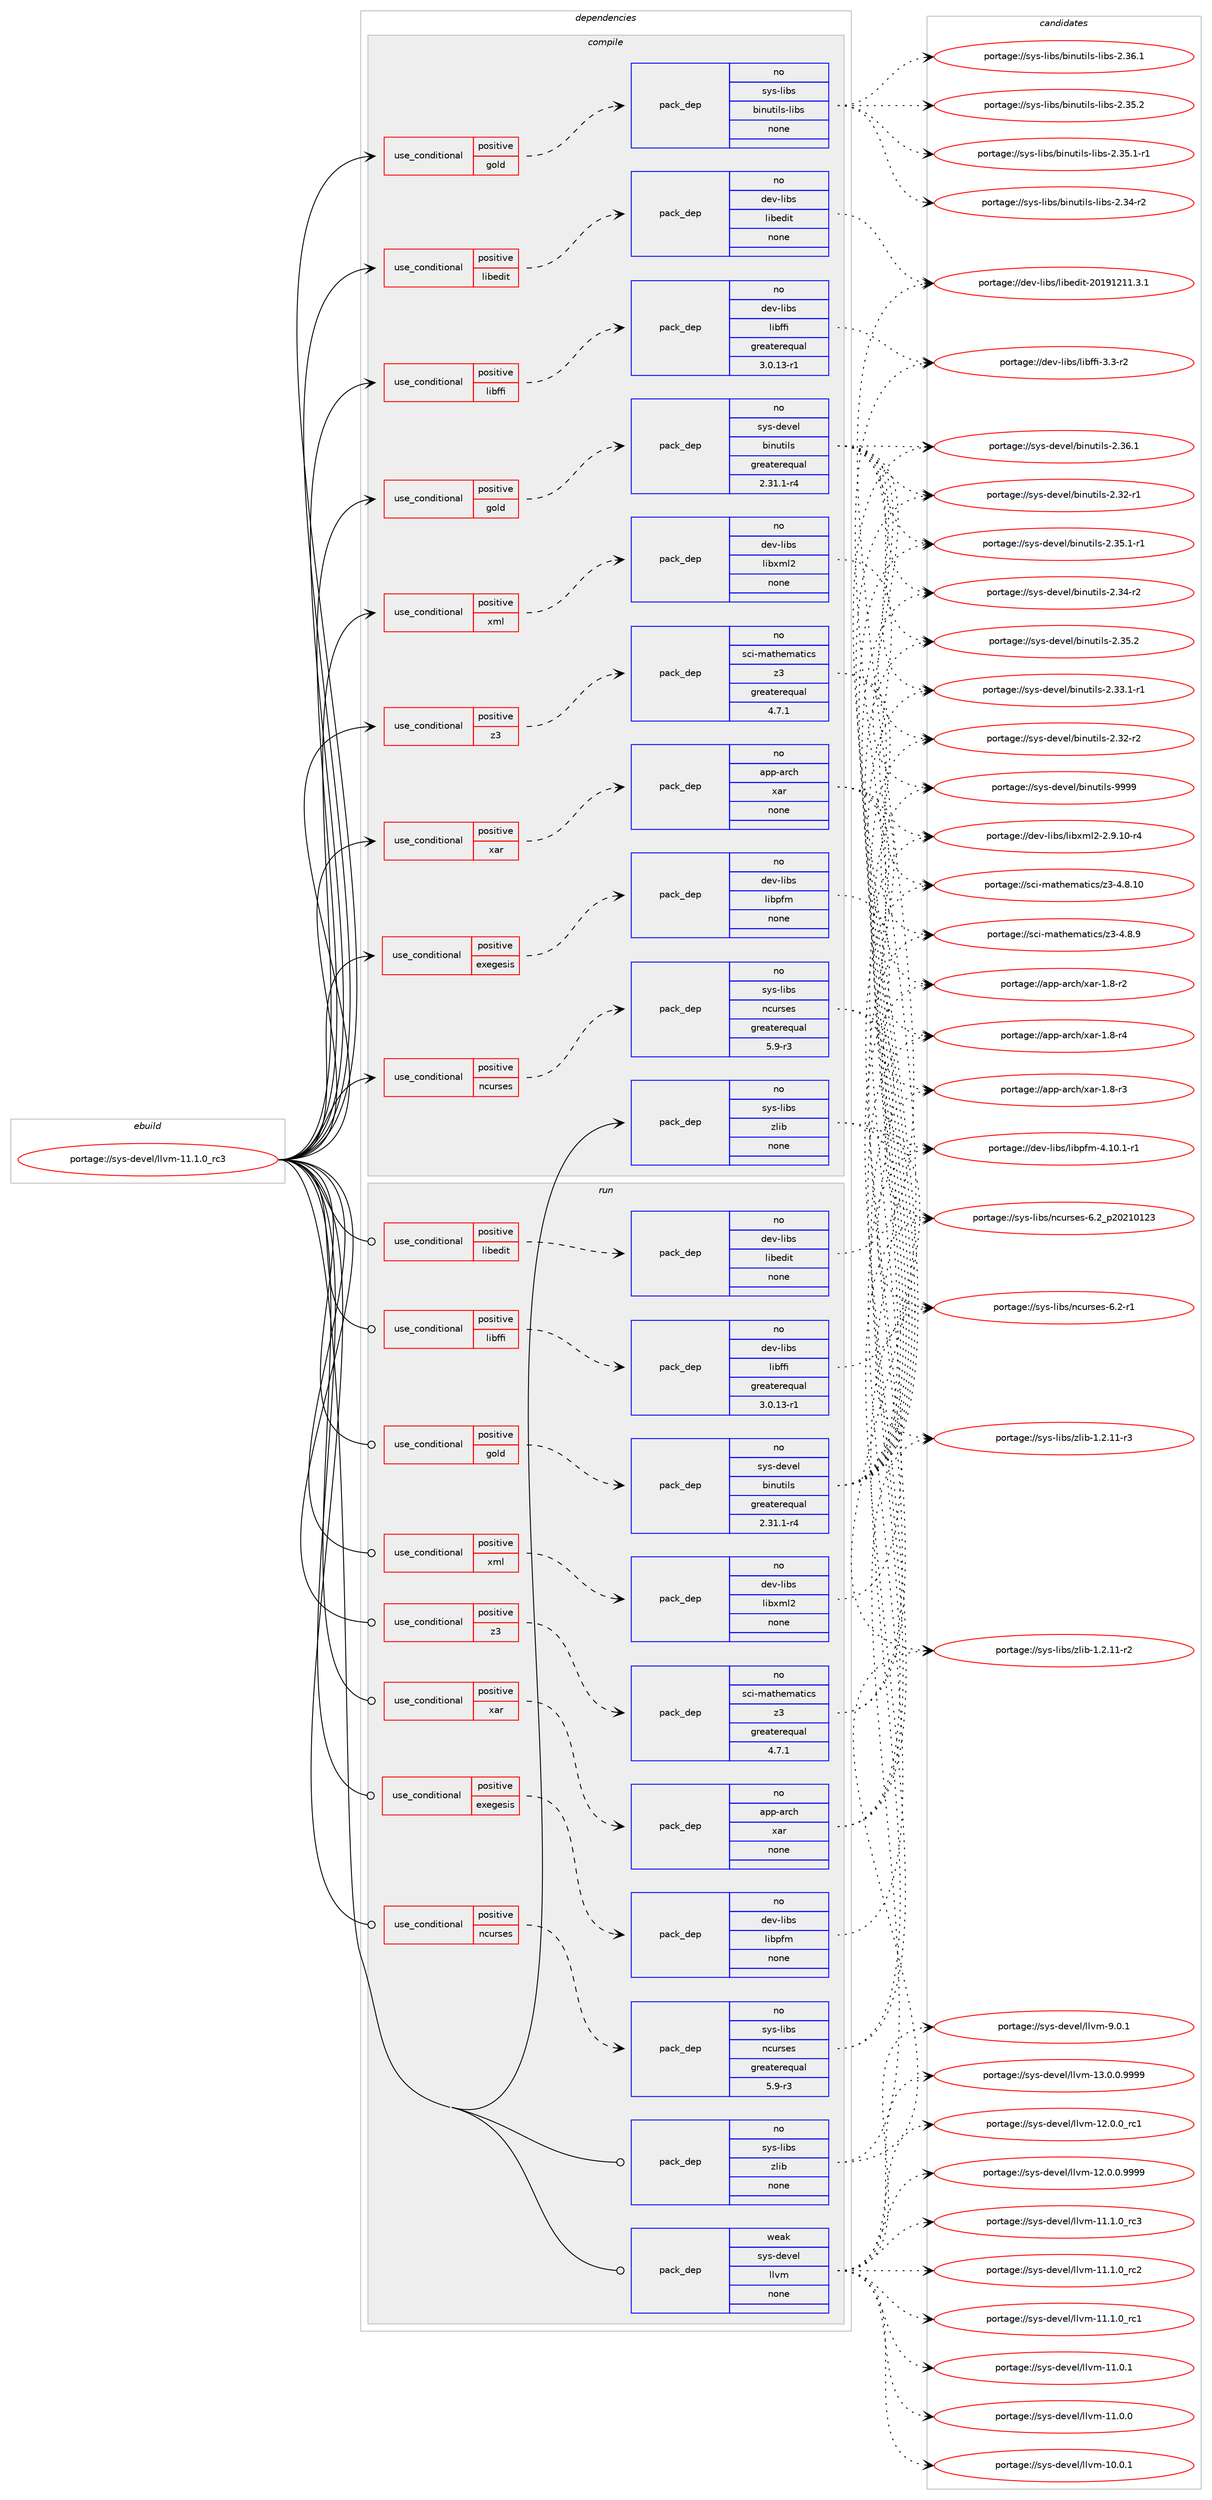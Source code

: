 digraph prolog {

# *************
# Graph options
# *************

newrank=true;
concentrate=true;
compound=true;
graph [rankdir=LR,fontname=Helvetica,fontsize=10,ranksep=1.5];#, ranksep=2.5, nodesep=0.2];
edge  [arrowhead=vee];
node  [fontname=Helvetica,fontsize=10];

# **********
# The ebuild
# **********

subgraph cluster_leftcol {
color=gray;
rank=same;
label=<<i>ebuild</i>>;
id [label="portage://sys-devel/llvm-11.1.0_rc3", color=red, width=4, href="../sys-devel/llvm-11.1.0_rc3.svg"];
}

# ****************
# The dependencies
# ****************

subgraph cluster_midcol {
color=gray;
label=<<i>dependencies</i>>;
subgraph cluster_compile {
fillcolor="#eeeeee";
style=filled;
label=<<i>compile</i>>;
subgraph cond1122 {
dependency4768 [label=<<TABLE BORDER="0" CELLBORDER="1" CELLSPACING="0" CELLPADDING="4"><TR><TD ROWSPAN="3" CELLPADDING="10">use_conditional</TD></TR><TR><TD>positive</TD></TR><TR><TD>exegesis</TD></TR></TABLE>>, shape=none, color=red];
subgraph pack3574 {
dependency4769 [label=<<TABLE BORDER="0" CELLBORDER="1" CELLSPACING="0" CELLPADDING="4" WIDTH="220"><TR><TD ROWSPAN="6" CELLPADDING="30">pack_dep</TD></TR><TR><TD WIDTH="110">no</TD></TR><TR><TD>dev-libs</TD></TR><TR><TD>libpfm</TD></TR><TR><TD>none</TD></TR><TR><TD></TD></TR></TABLE>>, shape=none, color=blue];
}
dependency4768:e -> dependency4769:w [weight=20,style="dashed",arrowhead="vee"];
}
id:e -> dependency4768:w [weight=20,style="solid",arrowhead="vee"];
subgraph cond1123 {
dependency4770 [label=<<TABLE BORDER="0" CELLBORDER="1" CELLSPACING="0" CELLPADDING="4"><TR><TD ROWSPAN="3" CELLPADDING="10">use_conditional</TD></TR><TR><TD>positive</TD></TR><TR><TD>gold</TD></TR></TABLE>>, shape=none, color=red];
subgraph pack3575 {
dependency4771 [label=<<TABLE BORDER="0" CELLBORDER="1" CELLSPACING="0" CELLPADDING="4" WIDTH="220"><TR><TD ROWSPAN="6" CELLPADDING="30">pack_dep</TD></TR><TR><TD WIDTH="110">no</TD></TR><TR><TD>sys-devel</TD></TR><TR><TD>binutils</TD></TR><TR><TD>greaterequal</TD></TR><TR><TD>2.31.1-r4</TD></TR></TABLE>>, shape=none, color=blue];
}
dependency4770:e -> dependency4771:w [weight=20,style="dashed",arrowhead="vee"];
}
id:e -> dependency4770:w [weight=20,style="solid",arrowhead="vee"];
subgraph cond1124 {
dependency4772 [label=<<TABLE BORDER="0" CELLBORDER="1" CELLSPACING="0" CELLPADDING="4"><TR><TD ROWSPAN="3" CELLPADDING="10">use_conditional</TD></TR><TR><TD>positive</TD></TR><TR><TD>gold</TD></TR></TABLE>>, shape=none, color=red];
subgraph pack3576 {
dependency4773 [label=<<TABLE BORDER="0" CELLBORDER="1" CELLSPACING="0" CELLPADDING="4" WIDTH="220"><TR><TD ROWSPAN="6" CELLPADDING="30">pack_dep</TD></TR><TR><TD WIDTH="110">no</TD></TR><TR><TD>sys-libs</TD></TR><TR><TD>binutils-libs</TD></TR><TR><TD>none</TD></TR><TR><TD></TD></TR></TABLE>>, shape=none, color=blue];
}
dependency4772:e -> dependency4773:w [weight=20,style="dashed",arrowhead="vee"];
}
id:e -> dependency4772:w [weight=20,style="solid",arrowhead="vee"];
subgraph cond1125 {
dependency4774 [label=<<TABLE BORDER="0" CELLBORDER="1" CELLSPACING="0" CELLPADDING="4"><TR><TD ROWSPAN="3" CELLPADDING="10">use_conditional</TD></TR><TR><TD>positive</TD></TR><TR><TD>libedit</TD></TR></TABLE>>, shape=none, color=red];
subgraph pack3577 {
dependency4775 [label=<<TABLE BORDER="0" CELLBORDER="1" CELLSPACING="0" CELLPADDING="4" WIDTH="220"><TR><TD ROWSPAN="6" CELLPADDING="30">pack_dep</TD></TR><TR><TD WIDTH="110">no</TD></TR><TR><TD>dev-libs</TD></TR><TR><TD>libedit</TD></TR><TR><TD>none</TD></TR><TR><TD></TD></TR></TABLE>>, shape=none, color=blue];
}
dependency4774:e -> dependency4775:w [weight=20,style="dashed",arrowhead="vee"];
}
id:e -> dependency4774:w [weight=20,style="solid",arrowhead="vee"];
subgraph cond1126 {
dependency4776 [label=<<TABLE BORDER="0" CELLBORDER="1" CELLSPACING="0" CELLPADDING="4"><TR><TD ROWSPAN="3" CELLPADDING="10">use_conditional</TD></TR><TR><TD>positive</TD></TR><TR><TD>libffi</TD></TR></TABLE>>, shape=none, color=red];
subgraph pack3578 {
dependency4777 [label=<<TABLE BORDER="0" CELLBORDER="1" CELLSPACING="0" CELLPADDING="4" WIDTH="220"><TR><TD ROWSPAN="6" CELLPADDING="30">pack_dep</TD></TR><TR><TD WIDTH="110">no</TD></TR><TR><TD>dev-libs</TD></TR><TR><TD>libffi</TD></TR><TR><TD>greaterequal</TD></TR><TR><TD>3.0.13-r1</TD></TR></TABLE>>, shape=none, color=blue];
}
dependency4776:e -> dependency4777:w [weight=20,style="dashed",arrowhead="vee"];
}
id:e -> dependency4776:w [weight=20,style="solid",arrowhead="vee"];
subgraph cond1127 {
dependency4778 [label=<<TABLE BORDER="0" CELLBORDER="1" CELLSPACING="0" CELLPADDING="4"><TR><TD ROWSPAN="3" CELLPADDING="10">use_conditional</TD></TR><TR><TD>positive</TD></TR><TR><TD>ncurses</TD></TR></TABLE>>, shape=none, color=red];
subgraph pack3579 {
dependency4779 [label=<<TABLE BORDER="0" CELLBORDER="1" CELLSPACING="0" CELLPADDING="4" WIDTH="220"><TR><TD ROWSPAN="6" CELLPADDING="30">pack_dep</TD></TR><TR><TD WIDTH="110">no</TD></TR><TR><TD>sys-libs</TD></TR><TR><TD>ncurses</TD></TR><TR><TD>greaterequal</TD></TR><TR><TD>5.9-r3</TD></TR></TABLE>>, shape=none, color=blue];
}
dependency4778:e -> dependency4779:w [weight=20,style="dashed",arrowhead="vee"];
}
id:e -> dependency4778:w [weight=20,style="solid",arrowhead="vee"];
subgraph cond1128 {
dependency4780 [label=<<TABLE BORDER="0" CELLBORDER="1" CELLSPACING="0" CELLPADDING="4"><TR><TD ROWSPAN="3" CELLPADDING="10">use_conditional</TD></TR><TR><TD>positive</TD></TR><TR><TD>xar</TD></TR></TABLE>>, shape=none, color=red];
subgraph pack3580 {
dependency4781 [label=<<TABLE BORDER="0" CELLBORDER="1" CELLSPACING="0" CELLPADDING="4" WIDTH="220"><TR><TD ROWSPAN="6" CELLPADDING="30">pack_dep</TD></TR><TR><TD WIDTH="110">no</TD></TR><TR><TD>app-arch</TD></TR><TR><TD>xar</TD></TR><TR><TD>none</TD></TR><TR><TD></TD></TR></TABLE>>, shape=none, color=blue];
}
dependency4780:e -> dependency4781:w [weight=20,style="dashed",arrowhead="vee"];
}
id:e -> dependency4780:w [weight=20,style="solid",arrowhead="vee"];
subgraph cond1129 {
dependency4782 [label=<<TABLE BORDER="0" CELLBORDER="1" CELLSPACING="0" CELLPADDING="4"><TR><TD ROWSPAN="3" CELLPADDING="10">use_conditional</TD></TR><TR><TD>positive</TD></TR><TR><TD>xml</TD></TR></TABLE>>, shape=none, color=red];
subgraph pack3581 {
dependency4783 [label=<<TABLE BORDER="0" CELLBORDER="1" CELLSPACING="0" CELLPADDING="4" WIDTH="220"><TR><TD ROWSPAN="6" CELLPADDING="30">pack_dep</TD></TR><TR><TD WIDTH="110">no</TD></TR><TR><TD>dev-libs</TD></TR><TR><TD>libxml2</TD></TR><TR><TD>none</TD></TR><TR><TD></TD></TR></TABLE>>, shape=none, color=blue];
}
dependency4782:e -> dependency4783:w [weight=20,style="dashed",arrowhead="vee"];
}
id:e -> dependency4782:w [weight=20,style="solid",arrowhead="vee"];
subgraph cond1130 {
dependency4784 [label=<<TABLE BORDER="0" CELLBORDER="1" CELLSPACING="0" CELLPADDING="4"><TR><TD ROWSPAN="3" CELLPADDING="10">use_conditional</TD></TR><TR><TD>positive</TD></TR><TR><TD>z3</TD></TR></TABLE>>, shape=none, color=red];
subgraph pack3582 {
dependency4785 [label=<<TABLE BORDER="0" CELLBORDER="1" CELLSPACING="0" CELLPADDING="4" WIDTH="220"><TR><TD ROWSPAN="6" CELLPADDING="30">pack_dep</TD></TR><TR><TD WIDTH="110">no</TD></TR><TR><TD>sci-mathematics</TD></TR><TR><TD>z3</TD></TR><TR><TD>greaterequal</TD></TR><TR><TD>4.7.1</TD></TR></TABLE>>, shape=none, color=blue];
}
dependency4784:e -> dependency4785:w [weight=20,style="dashed",arrowhead="vee"];
}
id:e -> dependency4784:w [weight=20,style="solid",arrowhead="vee"];
subgraph pack3583 {
dependency4786 [label=<<TABLE BORDER="0" CELLBORDER="1" CELLSPACING="0" CELLPADDING="4" WIDTH="220"><TR><TD ROWSPAN="6" CELLPADDING="30">pack_dep</TD></TR><TR><TD WIDTH="110">no</TD></TR><TR><TD>sys-libs</TD></TR><TR><TD>zlib</TD></TR><TR><TD>none</TD></TR><TR><TD></TD></TR></TABLE>>, shape=none, color=blue];
}
id:e -> dependency4786:w [weight=20,style="solid",arrowhead="vee"];
}
subgraph cluster_compileandrun {
fillcolor="#eeeeee";
style=filled;
label=<<i>compile and run</i>>;
}
subgraph cluster_run {
fillcolor="#eeeeee";
style=filled;
label=<<i>run</i>>;
subgraph cond1131 {
dependency4787 [label=<<TABLE BORDER="0" CELLBORDER="1" CELLSPACING="0" CELLPADDING="4"><TR><TD ROWSPAN="3" CELLPADDING="10">use_conditional</TD></TR><TR><TD>positive</TD></TR><TR><TD>exegesis</TD></TR></TABLE>>, shape=none, color=red];
subgraph pack3584 {
dependency4788 [label=<<TABLE BORDER="0" CELLBORDER="1" CELLSPACING="0" CELLPADDING="4" WIDTH="220"><TR><TD ROWSPAN="6" CELLPADDING="30">pack_dep</TD></TR><TR><TD WIDTH="110">no</TD></TR><TR><TD>dev-libs</TD></TR><TR><TD>libpfm</TD></TR><TR><TD>none</TD></TR><TR><TD></TD></TR></TABLE>>, shape=none, color=blue];
}
dependency4787:e -> dependency4788:w [weight=20,style="dashed",arrowhead="vee"];
}
id:e -> dependency4787:w [weight=20,style="solid",arrowhead="odot"];
subgraph cond1132 {
dependency4789 [label=<<TABLE BORDER="0" CELLBORDER="1" CELLSPACING="0" CELLPADDING="4"><TR><TD ROWSPAN="3" CELLPADDING="10">use_conditional</TD></TR><TR><TD>positive</TD></TR><TR><TD>gold</TD></TR></TABLE>>, shape=none, color=red];
subgraph pack3585 {
dependency4790 [label=<<TABLE BORDER="0" CELLBORDER="1" CELLSPACING="0" CELLPADDING="4" WIDTH="220"><TR><TD ROWSPAN="6" CELLPADDING="30">pack_dep</TD></TR><TR><TD WIDTH="110">no</TD></TR><TR><TD>sys-devel</TD></TR><TR><TD>binutils</TD></TR><TR><TD>greaterequal</TD></TR><TR><TD>2.31.1-r4</TD></TR></TABLE>>, shape=none, color=blue];
}
dependency4789:e -> dependency4790:w [weight=20,style="dashed",arrowhead="vee"];
}
id:e -> dependency4789:w [weight=20,style="solid",arrowhead="odot"];
subgraph cond1133 {
dependency4791 [label=<<TABLE BORDER="0" CELLBORDER="1" CELLSPACING="0" CELLPADDING="4"><TR><TD ROWSPAN="3" CELLPADDING="10">use_conditional</TD></TR><TR><TD>positive</TD></TR><TR><TD>libedit</TD></TR></TABLE>>, shape=none, color=red];
subgraph pack3586 {
dependency4792 [label=<<TABLE BORDER="0" CELLBORDER="1" CELLSPACING="0" CELLPADDING="4" WIDTH="220"><TR><TD ROWSPAN="6" CELLPADDING="30">pack_dep</TD></TR><TR><TD WIDTH="110">no</TD></TR><TR><TD>dev-libs</TD></TR><TR><TD>libedit</TD></TR><TR><TD>none</TD></TR><TR><TD></TD></TR></TABLE>>, shape=none, color=blue];
}
dependency4791:e -> dependency4792:w [weight=20,style="dashed",arrowhead="vee"];
}
id:e -> dependency4791:w [weight=20,style="solid",arrowhead="odot"];
subgraph cond1134 {
dependency4793 [label=<<TABLE BORDER="0" CELLBORDER="1" CELLSPACING="0" CELLPADDING="4"><TR><TD ROWSPAN="3" CELLPADDING="10">use_conditional</TD></TR><TR><TD>positive</TD></TR><TR><TD>libffi</TD></TR></TABLE>>, shape=none, color=red];
subgraph pack3587 {
dependency4794 [label=<<TABLE BORDER="0" CELLBORDER="1" CELLSPACING="0" CELLPADDING="4" WIDTH="220"><TR><TD ROWSPAN="6" CELLPADDING="30">pack_dep</TD></TR><TR><TD WIDTH="110">no</TD></TR><TR><TD>dev-libs</TD></TR><TR><TD>libffi</TD></TR><TR><TD>greaterequal</TD></TR><TR><TD>3.0.13-r1</TD></TR></TABLE>>, shape=none, color=blue];
}
dependency4793:e -> dependency4794:w [weight=20,style="dashed",arrowhead="vee"];
}
id:e -> dependency4793:w [weight=20,style="solid",arrowhead="odot"];
subgraph cond1135 {
dependency4795 [label=<<TABLE BORDER="0" CELLBORDER="1" CELLSPACING="0" CELLPADDING="4"><TR><TD ROWSPAN="3" CELLPADDING="10">use_conditional</TD></TR><TR><TD>positive</TD></TR><TR><TD>ncurses</TD></TR></TABLE>>, shape=none, color=red];
subgraph pack3588 {
dependency4796 [label=<<TABLE BORDER="0" CELLBORDER="1" CELLSPACING="0" CELLPADDING="4" WIDTH="220"><TR><TD ROWSPAN="6" CELLPADDING="30">pack_dep</TD></TR><TR><TD WIDTH="110">no</TD></TR><TR><TD>sys-libs</TD></TR><TR><TD>ncurses</TD></TR><TR><TD>greaterequal</TD></TR><TR><TD>5.9-r3</TD></TR></TABLE>>, shape=none, color=blue];
}
dependency4795:e -> dependency4796:w [weight=20,style="dashed",arrowhead="vee"];
}
id:e -> dependency4795:w [weight=20,style="solid",arrowhead="odot"];
subgraph cond1136 {
dependency4797 [label=<<TABLE BORDER="0" CELLBORDER="1" CELLSPACING="0" CELLPADDING="4"><TR><TD ROWSPAN="3" CELLPADDING="10">use_conditional</TD></TR><TR><TD>positive</TD></TR><TR><TD>xar</TD></TR></TABLE>>, shape=none, color=red];
subgraph pack3589 {
dependency4798 [label=<<TABLE BORDER="0" CELLBORDER="1" CELLSPACING="0" CELLPADDING="4" WIDTH="220"><TR><TD ROWSPAN="6" CELLPADDING="30">pack_dep</TD></TR><TR><TD WIDTH="110">no</TD></TR><TR><TD>app-arch</TD></TR><TR><TD>xar</TD></TR><TR><TD>none</TD></TR><TR><TD></TD></TR></TABLE>>, shape=none, color=blue];
}
dependency4797:e -> dependency4798:w [weight=20,style="dashed",arrowhead="vee"];
}
id:e -> dependency4797:w [weight=20,style="solid",arrowhead="odot"];
subgraph cond1137 {
dependency4799 [label=<<TABLE BORDER="0" CELLBORDER="1" CELLSPACING="0" CELLPADDING="4"><TR><TD ROWSPAN="3" CELLPADDING="10">use_conditional</TD></TR><TR><TD>positive</TD></TR><TR><TD>xml</TD></TR></TABLE>>, shape=none, color=red];
subgraph pack3590 {
dependency4800 [label=<<TABLE BORDER="0" CELLBORDER="1" CELLSPACING="0" CELLPADDING="4" WIDTH="220"><TR><TD ROWSPAN="6" CELLPADDING="30">pack_dep</TD></TR><TR><TD WIDTH="110">no</TD></TR><TR><TD>dev-libs</TD></TR><TR><TD>libxml2</TD></TR><TR><TD>none</TD></TR><TR><TD></TD></TR></TABLE>>, shape=none, color=blue];
}
dependency4799:e -> dependency4800:w [weight=20,style="dashed",arrowhead="vee"];
}
id:e -> dependency4799:w [weight=20,style="solid",arrowhead="odot"];
subgraph cond1138 {
dependency4801 [label=<<TABLE BORDER="0" CELLBORDER="1" CELLSPACING="0" CELLPADDING="4"><TR><TD ROWSPAN="3" CELLPADDING="10">use_conditional</TD></TR><TR><TD>positive</TD></TR><TR><TD>z3</TD></TR></TABLE>>, shape=none, color=red];
subgraph pack3591 {
dependency4802 [label=<<TABLE BORDER="0" CELLBORDER="1" CELLSPACING="0" CELLPADDING="4" WIDTH="220"><TR><TD ROWSPAN="6" CELLPADDING="30">pack_dep</TD></TR><TR><TD WIDTH="110">no</TD></TR><TR><TD>sci-mathematics</TD></TR><TR><TD>z3</TD></TR><TR><TD>greaterequal</TD></TR><TR><TD>4.7.1</TD></TR></TABLE>>, shape=none, color=blue];
}
dependency4801:e -> dependency4802:w [weight=20,style="dashed",arrowhead="vee"];
}
id:e -> dependency4801:w [weight=20,style="solid",arrowhead="odot"];
subgraph pack3592 {
dependency4803 [label=<<TABLE BORDER="0" CELLBORDER="1" CELLSPACING="0" CELLPADDING="4" WIDTH="220"><TR><TD ROWSPAN="6" CELLPADDING="30">pack_dep</TD></TR><TR><TD WIDTH="110">no</TD></TR><TR><TD>sys-libs</TD></TR><TR><TD>zlib</TD></TR><TR><TD>none</TD></TR><TR><TD></TD></TR></TABLE>>, shape=none, color=blue];
}
id:e -> dependency4803:w [weight=20,style="solid",arrowhead="odot"];
subgraph pack3593 {
dependency4804 [label=<<TABLE BORDER="0" CELLBORDER="1" CELLSPACING="0" CELLPADDING="4" WIDTH="220"><TR><TD ROWSPAN="6" CELLPADDING="30">pack_dep</TD></TR><TR><TD WIDTH="110">weak</TD></TR><TR><TD>sys-devel</TD></TR><TR><TD>llvm</TD></TR><TR><TD>none</TD></TR><TR><TD></TD></TR></TABLE>>, shape=none, color=blue];
}
id:e -> dependency4804:w [weight=20,style="solid",arrowhead="odot"];
}
}

# **************
# The candidates
# **************

subgraph cluster_choices {
rank=same;
color=gray;
label=<<i>candidates</i>>;

subgraph choice3574 {
color=black;
nodesep=1;
choice10010111845108105981154710810598112102109455246494846494511449 [label="portage://dev-libs/libpfm-4.10.1-r1", color=red, width=4,href="../dev-libs/libpfm-4.10.1-r1.svg"];
dependency4769:e -> choice10010111845108105981154710810598112102109455246494846494511449:w [style=dotted,weight="100"];
}
subgraph choice3575 {
color=black;
nodesep=1;
choice1151211154510010111810110847981051101171161051081154557575757 [label="portage://sys-devel/binutils-9999", color=red, width=4,href="../sys-devel/binutils-9999.svg"];
choice11512111545100101118101108479810511011711610510811545504651544649 [label="portage://sys-devel/binutils-2.36.1", color=red, width=4,href="../sys-devel/binutils-2.36.1.svg"];
choice11512111545100101118101108479810511011711610510811545504651534650 [label="portage://sys-devel/binutils-2.35.2", color=red, width=4,href="../sys-devel/binutils-2.35.2.svg"];
choice115121115451001011181011084798105110117116105108115455046515346494511449 [label="portage://sys-devel/binutils-2.35.1-r1", color=red, width=4,href="../sys-devel/binutils-2.35.1-r1.svg"];
choice11512111545100101118101108479810511011711610510811545504651524511450 [label="portage://sys-devel/binutils-2.34-r2", color=red, width=4,href="../sys-devel/binutils-2.34-r2.svg"];
choice115121115451001011181011084798105110117116105108115455046515146494511449 [label="portage://sys-devel/binutils-2.33.1-r1", color=red, width=4,href="../sys-devel/binutils-2.33.1-r1.svg"];
choice11512111545100101118101108479810511011711610510811545504651504511450 [label="portage://sys-devel/binutils-2.32-r2", color=red, width=4,href="../sys-devel/binutils-2.32-r2.svg"];
choice11512111545100101118101108479810511011711610510811545504651504511449 [label="portage://sys-devel/binutils-2.32-r1", color=red, width=4,href="../sys-devel/binutils-2.32-r1.svg"];
dependency4771:e -> choice1151211154510010111810110847981051101171161051081154557575757:w [style=dotted,weight="100"];
dependency4771:e -> choice11512111545100101118101108479810511011711610510811545504651544649:w [style=dotted,weight="100"];
dependency4771:e -> choice11512111545100101118101108479810511011711610510811545504651534650:w [style=dotted,weight="100"];
dependency4771:e -> choice115121115451001011181011084798105110117116105108115455046515346494511449:w [style=dotted,weight="100"];
dependency4771:e -> choice11512111545100101118101108479810511011711610510811545504651524511450:w [style=dotted,weight="100"];
dependency4771:e -> choice115121115451001011181011084798105110117116105108115455046515146494511449:w [style=dotted,weight="100"];
dependency4771:e -> choice11512111545100101118101108479810511011711610510811545504651504511450:w [style=dotted,weight="100"];
dependency4771:e -> choice11512111545100101118101108479810511011711610510811545504651504511449:w [style=dotted,weight="100"];
}
subgraph choice3576 {
color=black;
nodesep=1;
choice11512111545108105981154798105110117116105108115451081059811545504651544649 [label="portage://sys-libs/binutils-libs-2.36.1", color=red, width=4,href="../sys-libs/binutils-libs-2.36.1.svg"];
choice11512111545108105981154798105110117116105108115451081059811545504651534650 [label="portage://sys-libs/binutils-libs-2.35.2", color=red, width=4,href="../sys-libs/binutils-libs-2.35.2.svg"];
choice115121115451081059811547981051101171161051081154510810598115455046515346494511449 [label="portage://sys-libs/binutils-libs-2.35.1-r1", color=red, width=4,href="../sys-libs/binutils-libs-2.35.1-r1.svg"];
choice11512111545108105981154798105110117116105108115451081059811545504651524511450 [label="portage://sys-libs/binutils-libs-2.34-r2", color=red, width=4,href="../sys-libs/binutils-libs-2.34-r2.svg"];
dependency4773:e -> choice11512111545108105981154798105110117116105108115451081059811545504651544649:w [style=dotted,weight="100"];
dependency4773:e -> choice11512111545108105981154798105110117116105108115451081059811545504651534650:w [style=dotted,weight="100"];
dependency4773:e -> choice115121115451081059811547981051101171161051081154510810598115455046515346494511449:w [style=dotted,weight="100"];
dependency4773:e -> choice11512111545108105981154798105110117116105108115451081059811545504651524511450:w [style=dotted,weight="100"];
}
subgraph choice3577 {
color=black;
nodesep=1;
choice1001011184510810598115471081059810110010511645504849574950494946514649 [label="portage://dev-libs/libedit-20191211.3.1", color=red, width=4,href="../dev-libs/libedit-20191211.3.1.svg"];
dependency4775:e -> choice1001011184510810598115471081059810110010511645504849574950494946514649:w [style=dotted,weight="100"];
}
subgraph choice3578 {
color=black;
nodesep=1;
choice10010111845108105981154710810598102102105455146514511450 [label="portage://dev-libs/libffi-3.3-r2", color=red, width=4,href="../dev-libs/libffi-3.3-r2.svg"];
dependency4777:e -> choice10010111845108105981154710810598102102105455146514511450:w [style=dotted,weight="100"];
}
subgraph choice3579 {
color=black;
nodesep=1;
choice1151211154510810598115471109911711411510111545544650951125048504948495051 [label="portage://sys-libs/ncurses-6.2_p20210123", color=red, width=4,href="../sys-libs/ncurses-6.2_p20210123.svg"];
choice11512111545108105981154711099117114115101115455446504511449 [label="portage://sys-libs/ncurses-6.2-r1", color=red, width=4,href="../sys-libs/ncurses-6.2-r1.svg"];
dependency4779:e -> choice1151211154510810598115471109911711411510111545544650951125048504948495051:w [style=dotted,weight="100"];
dependency4779:e -> choice11512111545108105981154711099117114115101115455446504511449:w [style=dotted,weight="100"];
}
subgraph choice3580 {
color=black;
nodesep=1;
choice971121124597114991044712097114454946564511452 [label="portage://app-arch/xar-1.8-r4", color=red, width=4,href="../app-arch/xar-1.8-r4.svg"];
choice971121124597114991044712097114454946564511451 [label="portage://app-arch/xar-1.8-r3", color=red, width=4,href="../app-arch/xar-1.8-r3.svg"];
choice971121124597114991044712097114454946564511450 [label="portage://app-arch/xar-1.8-r2", color=red, width=4,href="../app-arch/xar-1.8-r2.svg"];
dependency4781:e -> choice971121124597114991044712097114454946564511452:w [style=dotted,weight="100"];
dependency4781:e -> choice971121124597114991044712097114454946564511451:w [style=dotted,weight="100"];
dependency4781:e -> choice971121124597114991044712097114454946564511450:w [style=dotted,weight="100"];
}
subgraph choice3581 {
color=black;
nodesep=1;
choice1001011184510810598115471081059812010910850455046574649484511452 [label="portage://dev-libs/libxml2-2.9.10-r4", color=red, width=4,href="../dev-libs/libxml2-2.9.10-r4.svg"];
dependency4783:e -> choice1001011184510810598115471081059812010910850455046574649484511452:w [style=dotted,weight="100"];
}
subgraph choice3582 {
color=black;
nodesep=1;
choice11599105451099711610410110997116105991154712251455246564657 [label="portage://sci-mathematics/z3-4.8.9", color=red, width=4,href="../sci-mathematics/z3-4.8.9.svg"];
choice1159910545109971161041011099711610599115471225145524656464948 [label="portage://sci-mathematics/z3-4.8.10", color=red, width=4,href="../sci-mathematics/z3-4.8.10.svg"];
dependency4785:e -> choice11599105451099711610410110997116105991154712251455246564657:w [style=dotted,weight="100"];
dependency4785:e -> choice1159910545109971161041011099711610599115471225145524656464948:w [style=dotted,weight="100"];
}
subgraph choice3583 {
color=black;
nodesep=1;
choice11512111545108105981154712210810598454946504649494511451 [label="portage://sys-libs/zlib-1.2.11-r3", color=red, width=4,href="../sys-libs/zlib-1.2.11-r3.svg"];
choice11512111545108105981154712210810598454946504649494511450 [label="portage://sys-libs/zlib-1.2.11-r2", color=red, width=4,href="../sys-libs/zlib-1.2.11-r2.svg"];
dependency4786:e -> choice11512111545108105981154712210810598454946504649494511451:w [style=dotted,weight="100"];
dependency4786:e -> choice11512111545108105981154712210810598454946504649494511450:w [style=dotted,weight="100"];
}
subgraph choice3584 {
color=black;
nodesep=1;
choice10010111845108105981154710810598112102109455246494846494511449 [label="portage://dev-libs/libpfm-4.10.1-r1", color=red, width=4,href="../dev-libs/libpfm-4.10.1-r1.svg"];
dependency4788:e -> choice10010111845108105981154710810598112102109455246494846494511449:w [style=dotted,weight="100"];
}
subgraph choice3585 {
color=black;
nodesep=1;
choice1151211154510010111810110847981051101171161051081154557575757 [label="portage://sys-devel/binutils-9999", color=red, width=4,href="../sys-devel/binutils-9999.svg"];
choice11512111545100101118101108479810511011711610510811545504651544649 [label="portage://sys-devel/binutils-2.36.1", color=red, width=4,href="../sys-devel/binutils-2.36.1.svg"];
choice11512111545100101118101108479810511011711610510811545504651534650 [label="portage://sys-devel/binutils-2.35.2", color=red, width=4,href="../sys-devel/binutils-2.35.2.svg"];
choice115121115451001011181011084798105110117116105108115455046515346494511449 [label="portage://sys-devel/binutils-2.35.1-r1", color=red, width=4,href="../sys-devel/binutils-2.35.1-r1.svg"];
choice11512111545100101118101108479810511011711610510811545504651524511450 [label="portage://sys-devel/binutils-2.34-r2", color=red, width=4,href="../sys-devel/binutils-2.34-r2.svg"];
choice115121115451001011181011084798105110117116105108115455046515146494511449 [label="portage://sys-devel/binutils-2.33.1-r1", color=red, width=4,href="../sys-devel/binutils-2.33.1-r1.svg"];
choice11512111545100101118101108479810511011711610510811545504651504511450 [label="portage://sys-devel/binutils-2.32-r2", color=red, width=4,href="../sys-devel/binutils-2.32-r2.svg"];
choice11512111545100101118101108479810511011711610510811545504651504511449 [label="portage://sys-devel/binutils-2.32-r1", color=red, width=4,href="../sys-devel/binutils-2.32-r1.svg"];
dependency4790:e -> choice1151211154510010111810110847981051101171161051081154557575757:w [style=dotted,weight="100"];
dependency4790:e -> choice11512111545100101118101108479810511011711610510811545504651544649:w [style=dotted,weight="100"];
dependency4790:e -> choice11512111545100101118101108479810511011711610510811545504651534650:w [style=dotted,weight="100"];
dependency4790:e -> choice115121115451001011181011084798105110117116105108115455046515346494511449:w [style=dotted,weight="100"];
dependency4790:e -> choice11512111545100101118101108479810511011711610510811545504651524511450:w [style=dotted,weight="100"];
dependency4790:e -> choice115121115451001011181011084798105110117116105108115455046515146494511449:w [style=dotted,weight="100"];
dependency4790:e -> choice11512111545100101118101108479810511011711610510811545504651504511450:w [style=dotted,weight="100"];
dependency4790:e -> choice11512111545100101118101108479810511011711610510811545504651504511449:w [style=dotted,weight="100"];
}
subgraph choice3586 {
color=black;
nodesep=1;
choice1001011184510810598115471081059810110010511645504849574950494946514649 [label="portage://dev-libs/libedit-20191211.3.1", color=red, width=4,href="../dev-libs/libedit-20191211.3.1.svg"];
dependency4792:e -> choice1001011184510810598115471081059810110010511645504849574950494946514649:w [style=dotted,weight="100"];
}
subgraph choice3587 {
color=black;
nodesep=1;
choice10010111845108105981154710810598102102105455146514511450 [label="portage://dev-libs/libffi-3.3-r2", color=red, width=4,href="../dev-libs/libffi-3.3-r2.svg"];
dependency4794:e -> choice10010111845108105981154710810598102102105455146514511450:w [style=dotted,weight="100"];
}
subgraph choice3588 {
color=black;
nodesep=1;
choice1151211154510810598115471109911711411510111545544650951125048504948495051 [label="portage://sys-libs/ncurses-6.2_p20210123", color=red, width=4,href="../sys-libs/ncurses-6.2_p20210123.svg"];
choice11512111545108105981154711099117114115101115455446504511449 [label="portage://sys-libs/ncurses-6.2-r1", color=red, width=4,href="../sys-libs/ncurses-6.2-r1.svg"];
dependency4796:e -> choice1151211154510810598115471109911711411510111545544650951125048504948495051:w [style=dotted,weight="100"];
dependency4796:e -> choice11512111545108105981154711099117114115101115455446504511449:w [style=dotted,weight="100"];
}
subgraph choice3589 {
color=black;
nodesep=1;
choice971121124597114991044712097114454946564511452 [label="portage://app-arch/xar-1.8-r4", color=red, width=4,href="../app-arch/xar-1.8-r4.svg"];
choice971121124597114991044712097114454946564511451 [label="portage://app-arch/xar-1.8-r3", color=red, width=4,href="../app-arch/xar-1.8-r3.svg"];
choice971121124597114991044712097114454946564511450 [label="portage://app-arch/xar-1.8-r2", color=red, width=4,href="../app-arch/xar-1.8-r2.svg"];
dependency4798:e -> choice971121124597114991044712097114454946564511452:w [style=dotted,weight="100"];
dependency4798:e -> choice971121124597114991044712097114454946564511451:w [style=dotted,weight="100"];
dependency4798:e -> choice971121124597114991044712097114454946564511450:w [style=dotted,weight="100"];
}
subgraph choice3590 {
color=black;
nodesep=1;
choice1001011184510810598115471081059812010910850455046574649484511452 [label="portage://dev-libs/libxml2-2.9.10-r4", color=red, width=4,href="../dev-libs/libxml2-2.9.10-r4.svg"];
dependency4800:e -> choice1001011184510810598115471081059812010910850455046574649484511452:w [style=dotted,weight="100"];
}
subgraph choice3591 {
color=black;
nodesep=1;
choice11599105451099711610410110997116105991154712251455246564657 [label="portage://sci-mathematics/z3-4.8.9", color=red, width=4,href="../sci-mathematics/z3-4.8.9.svg"];
choice1159910545109971161041011099711610599115471225145524656464948 [label="portage://sci-mathematics/z3-4.8.10", color=red, width=4,href="../sci-mathematics/z3-4.8.10.svg"];
dependency4802:e -> choice11599105451099711610410110997116105991154712251455246564657:w [style=dotted,weight="100"];
dependency4802:e -> choice1159910545109971161041011099711610599115471225145524656464948:w [style=dotted,weight="100"];
}
subgraph choice3592 {
color=black;
nodesep=1;
choice11512111545108105981154712210810598454946504649494511451 [label="portage://sys-libs/zlib-1.2.11-r3", color=red, width=4,href="../sys-libs/zlib-1.2.11-r3.svg"];
choice11512111545108105981154712210810598454946504649494511450 [label="portage://sys-libs/zlib-1.2.11-r2", color=red, width=4,href="../sys-libs/zlib-1.2.11-r2.svg"];
dependency4803:e -> choice11512111545108105981154712210810598454946504649494511451:w [style=dotted,weight="100"];
dependency4803:e -> choice11512111545108105981154712210810598454946504649494511450:w [style=dotted,weight="100"];
}
subgraph choice3593 {
color=black;
nodesep=1;
choice1151211154510010111810110847108108118109455746484649 [label="portage://sys-devel/llvm-9.0.1", color=red, width=4,href="../sys-devel/llvm-9.0.1.svg"];
choice1151211154510010111810110847108108118109454951464846484657575757 [label="portage://sys-devel/llvm-13.0.0.9999", color=red, width=4,href="../sys-devel/llvm-13.0.0.9999.svg"];
choice115121115451001011181011084710810811810945495046484648951149949 [label="portage://sys-devel/llvm-12.0.0_rc1", color=red, width=4,href="../sys-devel/llvm-12.0.0_rc1.svg"];
choice1151211154510010111810110847108108118109454950464846484657575757 [label="portage://sys-devel/llvm-12.0.0.9999", color=red, width=4,href="../sys-devel/llvm-12.0.0.9999.svg"];
choice115121115451001011181011084710810811810945494946494648951149951 [label="portage://sys-devel/llvm-11.1.0_rc3", color=red, width=4,href="../sys-devel/llvm-11.1.0_rc3.svg"];
choice115121115451001011181011084710810811810945494946494648951149950 [label="portage://sys-devel/llvm-11.1.0_rc2", color=red, width=4,href="../sys-devel/llvm-11.1.0_rc2.svg"];
choice115121115451001011181011084710810811810945494946494648951149949 [label="portage://sys-devel/llvm-11.1.0_rc1", color=red, width=4,href="../sys-devel/llvm-11.1.0_rc1.svg"];
choice115121115451001011181011084710810811810945494946484649 [label="portage://sys-devel/llvm-11.0.1", color=red, width=4,href="../sys-devel/llvm-11.0.1.svg"];
choice115121115451001011181011084710810811810945494946484648 [label="portage://sys-devel/llvm-11.0.0", color=red, width=4,href="../sys-devel/llvm-11.0.0.svg"];
choice115121115451001011181011084710810811810945494846484649 [label="portage://sys-devel/llvm-10.0.1", color=red, width=4,href="../sys-devel/llvm-10.0.1.svg"];
dependency4804:e -> choice1151211154510010111810110847108108118109455746484649:w [style=dotted,weight="100"];
dependency4804:e -> choice1151211154510010111810110847108108118109454951464846484657575757:w [style=dotted,weight="100"];
dependency4804:e -> choice115121115451001011181011084710810811810945495046484648951149949:w [style=dotted,weight="100"];
dependency4804:e -> choice1151211154510010111810110847108108118109454950464846484657575757:w [style=dotted,weight="100"];
dependency4804:e -> choice115121115451001011181011084710810811810945494946494648951149951:w [style=dotted,weight="100"];
dependency4804:e -> choice115121115451001011181011084710810811810945494946494648951149950:w [style=dotted,weight="100"];
dependency4804:e -> choice115121115451001011181011084710810811810945494946494648951149949:w [style=dotted,weight="100"];
dependency4804:e -> choice115121115451001011181011084710810811810945494946484649:w [style=dotted,weight="100"];
dependency4804:e -> choice115121115451001011181011084710810811810945494946484648:w [style=dotted,weight="100"];
dependency4804:e -> choice115121115451001011181011084710810811810945494846484649:w [style=dotted,weight="100"];
}
}

}
